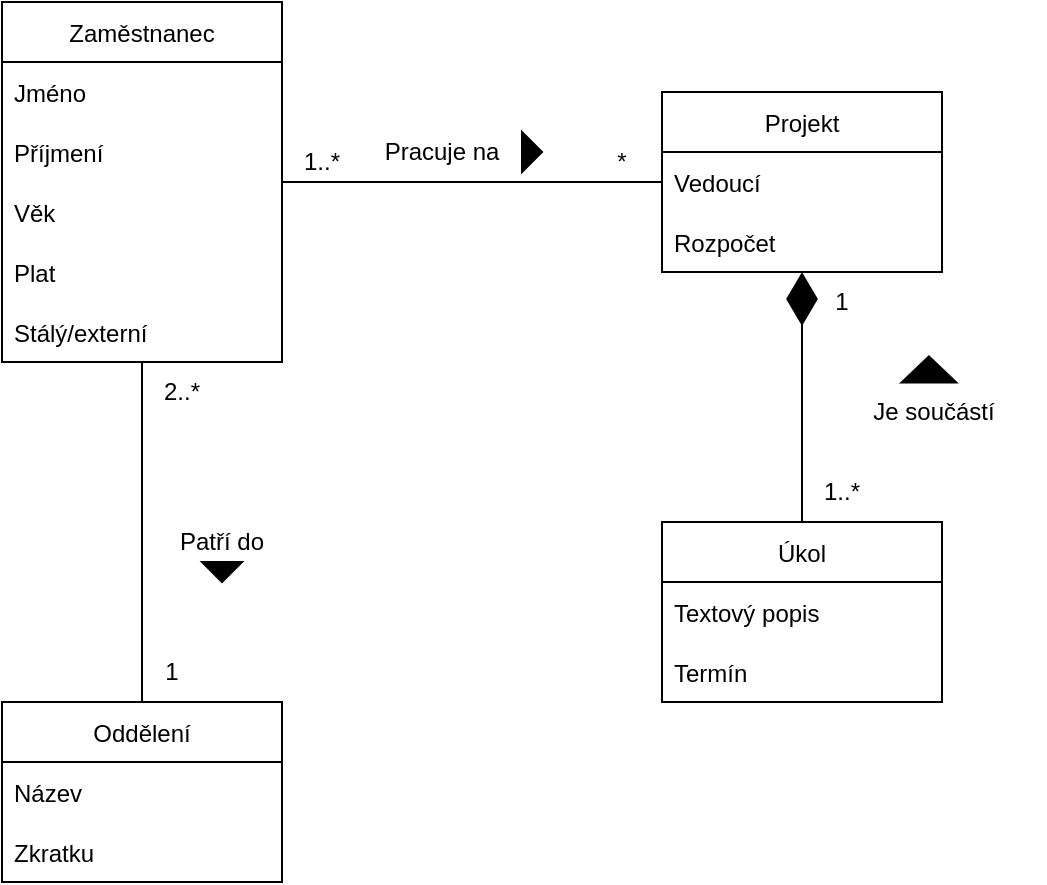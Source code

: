 <mxfile version="17.4.0" type="github"><diagram id="RJ31y9P4Ph0vFq8nf3rO" name="Page-1"><mxGraphModel dx="1422" dy="737" grid="1" gridSize="10" guides="1" tooltips="1" connect="1" arrows="1" fold="1" page="1" pageScale="1" pageWidth="827" pageHeight="1169" math="0" shadow="0"><root><mxCell id="0"/><mxCell id="1" parent="0"/><mxCell id="OZrF07c7k3e-5RUk50nd-9" value="" style="edgeStyle=orthogonalEdgeStyle;rounded=0;orthogonalLoop=1;jettySize=auto;html=1;endArrow=none;endFill=0;" edge="1" parent="1" source="OZrF07c7k3e-5RUk50nd-1" target="OZrF07c7k3e-5RUk50nd-5"><mxGeometry relative="1" as="geometry"/></mxCell><mxCell id="OZrF07c7k3e-5RUk50nd-1" value="Zaměstnanec" style="swimlane;fontStyle=0;childLayout=stackLayout;horizontal=1;startSize=30;horizontalStack=0;resizeParent=1;resizeParentMax=0;resizeLast=0;collapsible=1;marginBottom=0;" vertex="1" parent="1"><mxGeometry x="110" y="300" width="140" height="180" as="geometry"/></mxCell><mxCell id="OZrF07c7k3e-5RUk50nd-2" value="Jméno" style="text;strokeColor=none;fillColor=none;align=left;verticalAlign=middle;spacingLeft=4;spacingRight=4;overflow=hidden;points=[[0,0.5],[1,0.5]];portConstraint=eastwest;rotatable=0;" vertex="1" parent="OZrF07c7k3e-5RUk50nd-1"><mxGeometry y="30" width="140" height="30" as="geometry"/></mxCell><mxCell id="OZrF07c7k3e-5RUk50nd-3" value="Příjmení" style="text;strokeColor=none;fillColor=none;align=left;verticalAlign=middle;spacingLeft=4;spacingRight=4;overflow=hidden;points=[[0,0.5],[1,0.5]];portConstraint=eastwest;rotatable=0;" vertex="1" parent="OZrF07c7k3e-5RUk50nd-1"><mxGeometry y="60" width="140" height="30" as="geometry"/></mxCell><mxCell id="OZrF07c7k3e-5RUk50nd-4" value="Věk" style="text;strokeColor=none;fillColor=none;align=left;verticalAlign=middle;spacingLeft=4;spacingRight=4;overflow=hidden;points=[[0,0.5],[1,0.5]];portConstraint=eastwest;rotatable=0;" vertex="1" parent="OZrF07c7k3e-5RUk50nd-1"><mxGeometry y="90" width="140" height="30" as="geometry"/></mxCell><mxCell id="OZrF07c7k3e-5RUk50nd-12" value="Plat" style="text;strokeColor=none;fillColor=none;align=left;verticalAlign=middle;spacingLeft=4;spacingRight=4;overflow=hidden;points=[[0,0.5],[1,0.5]];portConstraint=eastwest;rotatable=0;" vertex="1" parent="OZrF07c7k3e-5RUk50nd-1"><mxGeometry y="120" width="140" height="30" as="geometry"/></mxCell><mxCell id="OZrF07c7k3e-5RUk50nd-13" value="Stálý/externí" style="text;strokeColor=none;fillColor=none;align=left;verticalAlign=middle;spacingLeft=4;spacingRight=4;overflow=hidden;points=[[0,0.5],[1,0.5]];portConstraint=eastwest;rotatable=0;" vertex="1" parent="OZrF07c7k3e-5RUk50nd-1"><mxGeometry y="150" width="140" height="30" as="geometry"/></mxCell><mxCell id="OZrF07c7k3e-5RUk50nd-5" value="Projekt" style="swimlane;fontStyle=0;childLayout=stackLayout;horizontal=1;startSize=30;horizontalStack=0;resizeParent=1;resizeParentMax=0;resizeLast=0;collapsible=1;marginBottom=0;" vertex="1" parent="1"><mxGeometry x="440" y="345" width="140" height="90" as="geometry"/></mxCell><mxCell id="OZrF07c7k3e-5RUk50nd-6" value="Vedoucí" style="text;strokeColor=none;fillColor=none;align=left;verticalAlign=middle;spacingLeft=4;spacingRight=4;overflow=hidden;points=[[0,0.5],[1,0.5]];portConstraint=eastwest;rotatable=0;" vertex="1" parent="OZrF07c7k3e-5RUk50nd-5"><mxGeometry y="30" width="140" height="30" as="geometry"/></mxCell><mxCell id="OZrF07c7k3e-5RUk50nd-7" value="Rozpočet" style="text;strokeColor=none;fillColor=none;align=left;verticalAlign=middle;spacingLeft=4;spacingRight=4;overflow=hidden;points=[[0,0.5],[1,0.5]];portConstraint=eastwest;rotatable=0;" vertex="1" parent="OZrF07c7k3e-5RUk50nd-5"><mxGeometry y="60" width="140" height="30" as="geometry"/></mxCell><mxCell id="OZrF07c7k3e-5RUk50nd-10" value="Pracuje na" style="text;html=1;strokeColor=none;fillColor=none;align=center;verticalAlign=middle;whiteSpace=wrap;rounded=0;" vertex="1" parent="1"><mxGeometry x="290" y="360" width="80" height="30" as="geometry"/></mxCell><mxCell id="OZrF07c7k3e-5RUk50nd-11" value="" style="triangle;whiteSpace=wrap;html=1;fillColor=#000000;" vertex="1" parent="1"><mxGeometry x="370" y="365" width="10" height="20" as="geometry"/></mxCell><mxCell id="OZrF07c7k3e-5RUk50nd-14" value="*" style="text;html=1;strokeColor=none;fillColor=none;align=center;verticalAlign=middle;whiteSpace=wrap;rounded=0;" vertex="1" parent="1"><mxGeometry x="390" y="365" width="60" height="30" as="geometry"/></mxCell><mxCell id="OZrF07c7k3e-5RUk50nd-15" value="1..*" style="text;html=1;strokeColor=none;fillColor=none;align=center;verticalAlign=middle;whiteSpace=wrap;rounded=0;" vertex="1" parent="1"><mxGeometry x="250" y="370" width="40" height="20" as="geometry"/></mxCell><mxCell id="OZrF07c7k3e-5RUk50nd-16" value="Oddělení" style="swimlane;fontStyle=0;childLayout=stackLayout;horizontal=1;startSize=30;horizontalStack=0;resizeParent=1;resizeParentMax=0;resizeLast=0;collapsible=1;marginBottom=0;fillColor=none;" vertex="1" parent="1"><mxGeometry x="110" y="650" width="140" height="90" as="geometry"/></mxCell><mxCell id="OZrF07c7k3e-5RUk50nd-17" value="Název" style="text;strokeColor=none;fillColor=none;align=left;verticalAlign=middle;spacingLeft=4;spacingRight=4;overflow=hidden;points=[[0,0.5],[1,0.5]];portConstraint=eastwest;rotatable=0;" vertex="1" parent="OZrF07c7k3e-5RUk50nd-16"><mxGeometry y="30" width="140" height="30" as="geometry"/></mxCell><mxCell id="OZrF07c7k3e-5RUk50nd-18" value="Zkratku" style="text;strokeColor=none;fillColor=none;align=left;verticalAlign=middle;spacingLeft=4;spacingRight=4;overflow=hidden;points=[[0,0.5],[1,0.5]];portConstraint=eastwest;rotatable=0;" vertex="1" parent="OZrF07c7k3e-5RUk50nd-16"><mxGeometry y="60" width="140" height="30" as="geometry"/></mxCell><mxCell id="OZrF07c7k3e-5RUk50nd-21" value="" style="endArrow=none;html=1;rounded=0;exitX=0.5;exitY=0;exitDx=0;exitDy=0;" edge="1" parent="1" source="OZrF07c7k3e-5RUk50nd-16"><mxGeometry width="50" height="50" relative="1" as="geometry"><mxPoint x="390" y="520" as="sourcePoint"/><mxPoint x="180" y="480" as="targetPoint"/></mxGeometry></mxCell><mxCell id="OZrF07c7k3e-5RUk50nd-22" value="Patří do" style="text;html=1;strokeColor=none;fillColor=none;align=center;verticalAlign=middle;whiteSpace=wrap;rounded=0;" vertex="1" parent="1"><mxGeometry x="190" y="555" width="60" height="30" as="geometry"/></mxCell><mxCell id="OZrF07c7k3e-5RUk50nd-26" value="" style="triangle;whiteSpace=wrap;html=1;fillColor=#000000;rotation=90;" vertex="1" parent="1"><mxGeometry x="215" y="575" width="10" height="20" as="geometry"/></mxCell><mxCell id="OZrF07c7k3e-5RUk50nd-27" value="1" style="text;html=1;strokeColor=none;fillColor=none;align=center;verticalAlign=middle;whiteSpace=wrap;rounded=0;" vertex="1" parent="1"><mxGeometry x="165" y="620" width="60" height="30" as="geometry"/></mxCell><mxCell id="OZrF07c7k3e-5RUk50nd-29" value="2..*" style="text;html=1;strokeColor=none;fillColor=none;align=center;verticalAlign=middle;whiteSpace=wrap;rounded=0;" vertex="1" parent="1"><mxGeometry x="170" y="480" width="60" height="30" as="geometry"/></mxCell><mxCell id="OZrF07c7k3e-5RUk50nd-30" value="Úkol" style="swimlane;fontStyle=0;childLayout=stackLayout;horizontal=1;startSize=30;horizontalStack=0;resizeParent=1;resizeParentMax=0;resizeLast=0;collapsible=1;marginBottom=0;" vertex="1" parent="1"><mxGeometry x="440" y="560" width="140" height="90" as="geometry"/></mxCell><mxCell id="OZrF07c7k3e-5RUk50nd-31" value="Textový popis" style="text;strokeColor=none;fillColor=none;align=left;verticalAlign=middle;spacingLeft=4;spacingRight=4;overflow=hidden;points=[[0,0.5],[1,0.5]];portConstraint=eastwest;rotatable=0;" vertex="1" parent="OZrF07c7k3e-5RUk50nd-30"><mxGeometry y="30" width="140" height="30" as="geometry"/></mxCell><mxCell id="OZrF07c7k3e-5RUk50nd-32" value="Termín" style="text;strokeColor=none;fillColor=none;align=left;verticalAlign=middle;spacingLeft=4;spacingRight=4;overflow=hidden;points=[[0,0.5],[1,0.5]];portConstraint=eastwest;rotatable=0;" vertex="1" parent="OZrF07c7k3e-5RUk50nd-30"><mxGeometry y="60" width="140" height="30" as="geometry"/></mxCell><mxCell id="OZrF07c7k3e-5RUk50nd-34" value="" style="endArrow=diamondThin;endFill=1;endSize=24;html=1;rounded=0;exitX=0.5;exitY=0;exitDx=0;exitDy=0;" edge="1" parent="1" source="OZrF07c7k3e-5RUk50nd-30" target="OZrF07c7k3e-5RUk50nd-7"><mxGeometry width="160" relative="1" as="geometry"><mxPoint x="450" y="490" as="sourcePoint"/><mxPoint x="490" y="500" as="targetPoint"/></mxGeometry></mxCell><mxCell id="OZrF07c7k3e-5RUk50nd-35" value="1" style="text;html=1;strokeColor=none;fillColor=none;align=center;verticalAlign=middle;whiteSpace=wrap;rounded=0;" vertex="1" parent="1"><mxGeometry x="500" y="435" width="60" height="30" as="geometry"/></mxCell><mxCell id="OZrF07c7k3e-5RUk50nd-36" value="1..*" style="text;html=1;strokeColor=none;fillColor=none;align=center;verticalAlign=middle;whiteSpace=wrap;rounded=0;" vertex="1" parent="1"><mxGeometry x="500" y="530" width="60" height="30" as="geometry"/></mxCell><mxCell id="OZrF07c7k3e-5RUk50nd-37" value="Je součástí" style="text;html=1;strokeColor=none;fillColor=none;align=center;verticalAlign=middle;whiteSpace=wrap;rounded=0;" vertex="1" parent="1"><mxGeometry x="521.26" y="490" width="110" height="30" as="geometry"/></mxCell><mxCell id="OZrF07c7k3e-5RUk50nd-38" value="" style="triangle;whiteSpace=wrap;html=1;fillColor=#000000;rotation=-90;" vertex="1" parent="1"><mxGeometry x="566.88" y="470" width="13.12" height="27.5" as="geometry"/></mxCell></root></mxGraphModel></diagram></mxfile>